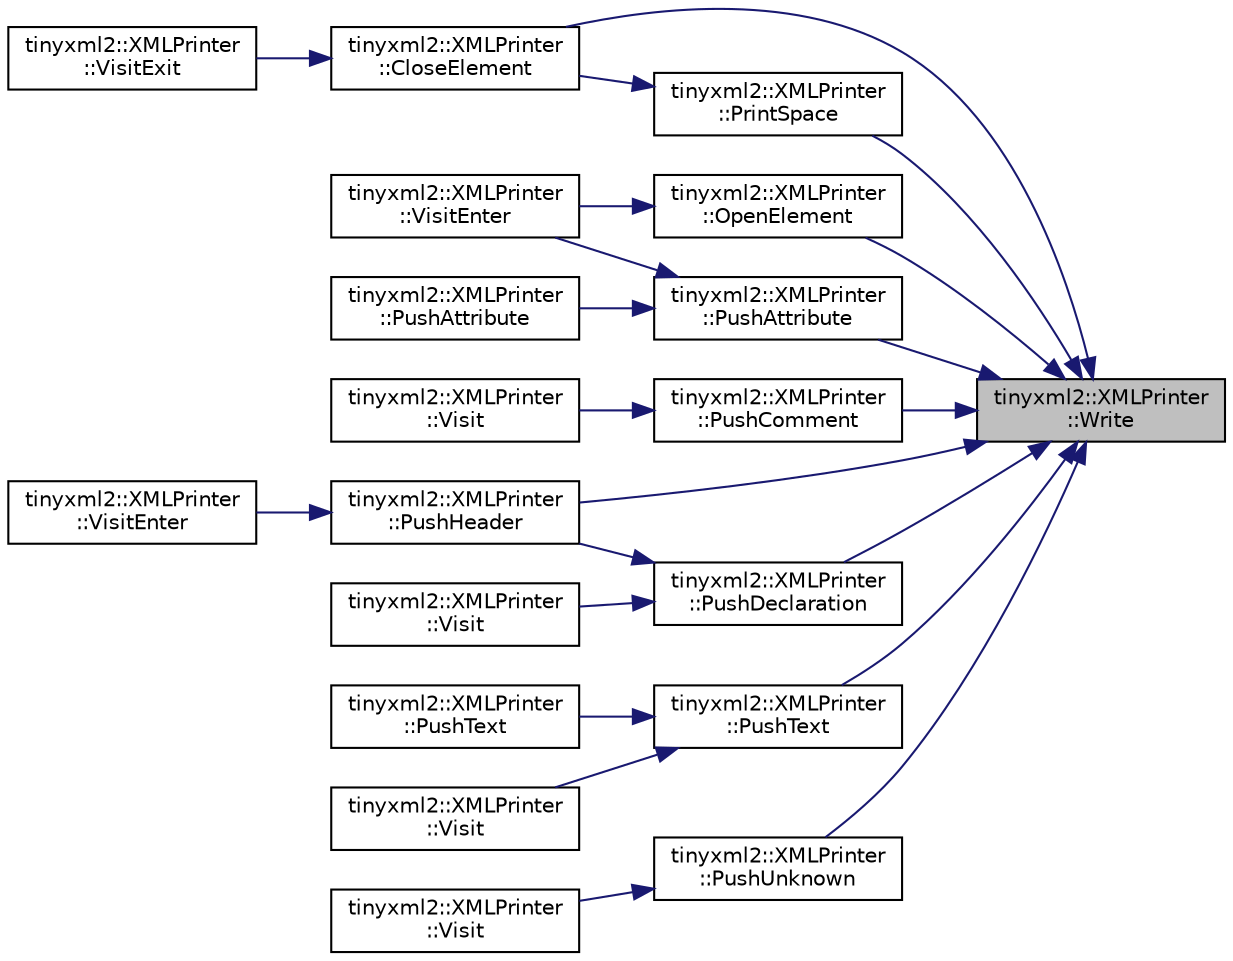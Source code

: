 digraph "tinyxml2::XMLPrinter::Write"
{
 // LATEX_PDF_SIZE
  edge [fontname="Helvetica",fontsize="10",labelfontname="Helvetica",labelfontsize="10"];
  node [fontname="Helvetica",fontsize="10",shape=record];
  rankdir="RL";
  Node1 [label="tinyxml2::XMLPrinter\l::Write",height=0.2,width=0.4,color="black", fillcolor="grey75", style="filled", fontcolor="black",tooltip=" "];
  Node1 -> Node2 [dir="back",color="midnightblue",fontsize="10",style="solid",fontname="Helvetica"];
  Node2 [label="tinyxml2::XMLPrinter\l::CloseElement",height=0.2,width=0.4,color="black", fillcolor="white", style="filled",URL="$classtinyxml2_1_1XMLPrinter.html#af1fb439e5d800999646f333fa2f0699a",tooltip="If streaming, close the Element."];
  Node2 -> Node3 [dir="back",color="midnightblue",fontsize="10",style="solid",fontname="Helvetica"];
  Node3 [label="tinyxml2::XMLPrinter\l::VisitExit",height=0.2,width=0.4,color="black", fillcolor="white", style="filled",URL="$classtinyxml2_1_1XMLPrinter.html#a2edd48405971a88951c71c9df86a2f50",tooltip="Visit an element."];
  Node1 -> Node4 [dir="back",color="midnightblue",fontsize="10",style="solid",fontname="Helvetica"];
  Node4 [label="tinyxml2::XMLPrinter\l::OpenElement",height=0.2,width=0.4,color="black", fillcolor="white", style="filled",URL="$classtinyxml2_1_1XMLPrinter.html#a20fb06c83bd13e5140d7dd13af06c010",tooltip=" "];
  Node4 -> Node5 [dir="back",color="midnightblue",fontsize="10",style="solid",fontname="Helvetica"];
  Node5 [label="tinyxml2::XMLPrinter\l::VisitEnter",height=0.2,width=0.4,color="black", fillcolor="white", style="filled",URL="$classtinyxml2_1_1XMLPrinter.html#a169b2509d8eabb70811b2bb8cfd1f5d1",tooltip="Visit an element."];
  Node1 -> Node6 [dir="back",color="midnightblue",fontsize="10",style="solid",fontname="Helvetica"];
  Node6 [label="tinyxml2::XMLPrinter\l::PrintSpace",height=0.2,width=0.4,color="black", fillcolor="white", style="filled",URL="$classtinyxml2_1_1XMLPrinter.html#a1c4b2ccbe4fdb316d54f5a93f3559260",tooltip=" "];
  Node6 -> Node2 [dir="back",color="midnightblue",fontsize="10",style="solid",fontname="Helvetica"];
  Node1 -> Node7 [dir="back",color="midnightblue",fontsize="10",style="solid",fontname="Helvetica"];
  Node7 [label="tinyxml2::XMLPrinter\l::PushAttribute",height=0.2,width=0.4,color="black", fillcolor="white", style="filled",URL="$classtinyxml2_1_1XMLPrinter.html#a9a4e2c9348b42e147629d5a99f4af3f0",tooltip="If streaming, add an attribute to an open element."];
  Node7 -> Node8 [dir="back",color="midnightblue",fontsize="10",style="solid",fontname="Helvetica"];
  Node8 [label="tinyxml2::XMLPrinter\l::PushAttribute",height=0.2,width=0.4,color="black", fillcolor="white", style="filled",URL="$classtinyxml2_1_1XMLPrinter.html#a69120c82088597372d28d0a98f2ee7a1",tooltip=" "];
  Node7 -> Node5 [dir="back",color="midnightblue",fontsize="10",style="solid",fontname="Helvetica"];
  Node1 -> Node9 [dir="back",color="midnightblue",fontsize="10",style="solid",fontname="Helvetica"];
  Node9 [label="tinyxml2::XMLPrinter\l::PushComment",height=0.2,width=0.4,color="black", fillcolor="white", style="filled",URL="$classtinyxml2_1_1XMLPrinter.html#afc8416814219591c2fd5656e0c233140",tooltip="Add a comment."];
  Node9 -> Node10 [dir="back",color="midnightblue",fontsize="10",style="solid",fontname="Helvetica"];
  Node10 [label="tinyxml2::XMLPrinter\l::Visit",height=0.2,width=0.4,color="black", fillcolor="white", style="filled",URL="$classtinyxml2_1_1XMLPrinter.html#aa294c5c01af0ebb9114902456e4cb53c",tooltip="Visit a comment node."];
  Node1 -> Node11 [dir="back",color="midnightblue",fontsize="10",style="solid",fontname="Helvetica"];
  Node11 [label="tinyxml2::XMLPrinter\l::PushDeclaration",height=0.2,width=0.4,color="black", fillcolor="white", style="filled",URL="$classtinyxml2_1_1XMLPrinter.html#a2fe3565e262594efc6c0276723c83fe7",tooltip=" "];
  Node11 -> Node12 [dir="back",color="midnightblue",fontsize="10",style="solid",fontname="Helvetica"];
  Node12 [label="tinyxml2::XMLPrinter\l::PushHeader",height=0.2,width=0.4,color="black", fillcolor="white", style="filled",URL="$classtinyxml2_1_1XMLPrinter.html#a178c608ce8476043d5d6513819cde903",tooltip=" "];
  Node12 -> Node13 [dir="back",color="midnightblue",fontsize="10",style="solid",fontname="Helvetica"];
  Node13 [label="tinyxml2::XMLPrinter\l::VisitEnter",height=0.2,width=0.4,color="black", fillcolor="white", style="filled",URL="$classtinyxml2_1_1XMLPrinter.html#a9aa1de11a55a07db55a90fde37d7afad",tooltip="Visit a document."];
  Node11 -> Node14 [dir="back",color="midnightblue",fontsize="10",style="solid",fontname="Helvetica"];
  Node14 [label="tinyxml2::XMLPrinter\l::Visit",height=0.2,width=0.4,color="black", fillcolor="white", style="filled",URL="$classtinyxml2_1_1XMLPrinter.html#acfc625b2549304b9c7eb85ebd5c5eb39",tooltip="Visit a declaration."];
  Node1 -> Node12 [dir="back",color="midnightblue",fontsize="10",style="solid",fontname="Helvetica"];
  Node1 -> Node15 [dir="back",color="midnightblue",fontsize="10",style="solid",fontname="Helvetica"];
  Node15 [label="tinyxml2::XMLPrinter\l::PushText",height=0.2,width=0.4,color="black", fillcolor="white", style="filled",URL="$classtinyxml2_1_1XMLPrinter.html#a1cc16a9362df4332012cb13cff6441b3",tooltip="Add a text node."];
  Node15 -> Node16 [dir="back",color="midnightblue",fontsize="10",style="solid",fontname="Helvetica"];
  Node16 [label="tinyxml2::XMLPrinter\l::PushText",height=0.2,width=0.4,color="black", fillcolor="white", style="filled",URL="$classtinyxml2_1_1XMLPrinter.html#a96b0a0bfe105154a0a6c37d725258f0a",tooltip="Add a text node from a signed 64bit integer."];
  Node15 -> Node17 [dir="back",color="midnightblue",fontsize="10",style="solid",fontname="Helvetica"];
  Node17 [label="tinyxml2::XMLPrinter\l::Visit",height=0.2,width=0.4,color="black", fillcolor="white", style="filled",URL="$classtinyxml2_1_1XMLPrinter.html#adc0e42b4f6fcb90a95630c79575d030b",tooltip="Visit a text node."];
  Node1 -> Node18 [dir="back",color="midnightblue",fontsize="10",style="solid",fontname="Helvetica"];
  Node18 [label="tinyxml2::XMLPrinter\l::PushUnknown",height=0.2,width=0.4,color="black", fillcolor="white", style="filled",URL="$classtinyxml2_1_1XMLPrinter.html#ab1efc6d1548505e9984185f58f54b713",tooltip=" "];
  Node18 -> Node19 [dir="back",color="midnightblue",fontsize="10",style="solid",fontname="Helvetica"];
  Node19 [label="tinyxml2::XMLPrinter\l::Visit",height=0.2,width=0.4,color="black", fillcolor="white", style="filled",URL="$classtinyxml2_1_1XMLPrinter.html#ab8af5455bbf9e4be2663e6642fcd7e32",tooltip="Visit an unknown node."];
}
